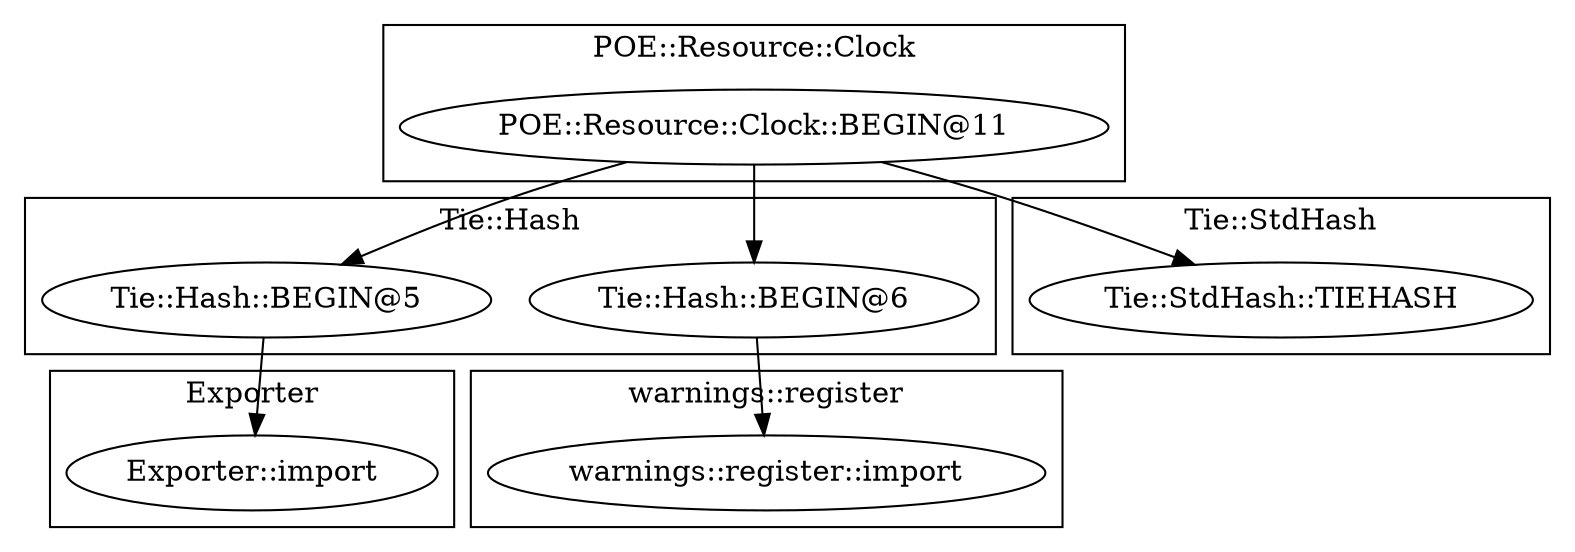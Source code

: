 digraph {
graph [overlap=false]
subgraph cluster_POE_Resource_Clock {
	label="POE::Resource::Clock";
	"POE::Resource::Clock::BEGIN@11";
}
subgraph cluster_Tie_Hash {
	label="Tie::Hash";
	"Tie::Hash::BEGIN@5";
	"Tie::Hash::BEGIN@6";
}
subgraph cluster_Exporter {
	label="Exporter";
	"Exporter::import";
}
subgraph cluster_warnings_register {
	label="warnings::register";
	"warnings::register::import";
}
subgraph cluster_Tie_StdHash {
	label="Tie::StdHash";
	"Tie::StdHash::TIEHASH";
}
"POE::Resource::Clock::BEGIN@11" -> "Tie::Hash::BEGIN@5";
"Tie::Hash::BEGIN@6" -> "warnings::register::import";
"POE::Resource::Clock::BEGIN@11" -> "Tie::StdHash::TIEHASH";
"POE::Resource::Clock::BEGIN@11" -> "Tie::Hash::BEGIN@6";
"Tie::Hash::BEGIN@5" -> "Exporter::import";
}
